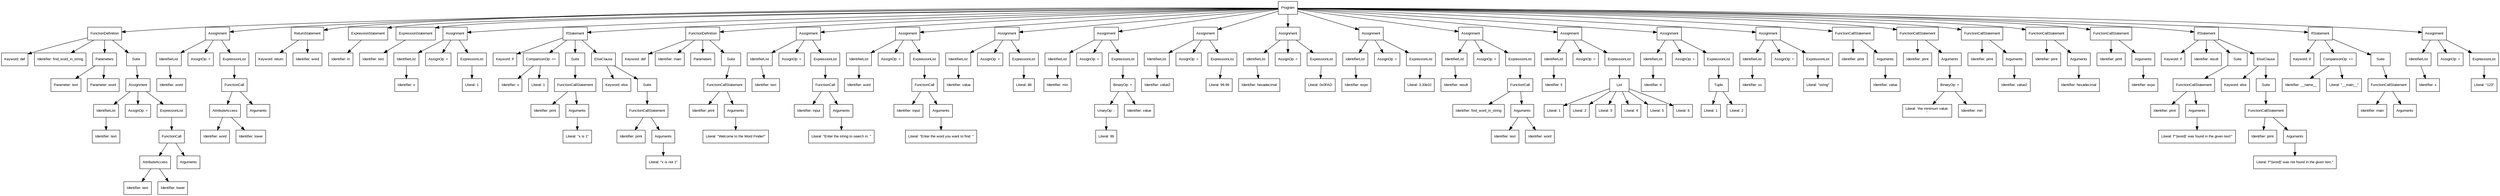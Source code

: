 digraph ParseTree {
  node [shape=box, fontname="Arial", fontsize=10];
  node0 [label="Program"];
  node1 [label="FunctionDefinition"];
  node2 [label="Keyword: def"];
  node1 -> node2;
  node3 [label="Identifier: find_word_in_string"];
  node1 -> node3;
  node4 [label="Parameters"];
  node5 [label="Parameter: text"];
  node4 -> node5;
  node6 [label="Parameter: word"];
  node4 -> node6;
  node1 -> node4;
  node7 [label="Suite"];
  node8 [label="Assignment"];
  node9 [label="IdentifierList"];
  node10 [label="Identifier: text"];
  node9 -> node10;
  node8 -> node9;
  node11 [label="AssignOp: ="];
  node8 -> node11;
  node12 [label="ExpressionList"];
  node13 [label="FunctionCall"];
  node14 [label="AttributeAccess"];
  node15 [label="Identifier: text"];
  node14 -> node15;
  node16 [label="Identifier: lower"];
  node14 -> node16;
  node13 -> node14;
  node17 [label="Arguments"];
  node13 -> node17;
  node12 -> node13;
  node8 -> node12;
  node7 -> node8;
  node1 -> node7;
  node0 -> node1;
  node18 [label="Assignment"];
  node19 [label="IdentifierList"];
  node20 [label="Identifier: word"];
  node19 -> node20;
  node18 -> node19;
  node21 [label="AssignOp: ="];
  node18 -> node21;
  node22 [label="ExpressionList"];
  node23 [label="FunctionCall"];
  node24 [label="AttributeAccess"];
  node25 [label="Identifier: word"];
  node24 -> node25;
  node26 [label="Identifier: lower"];
  node24 -> node26;
  node23 -> node24;
  node27 [label="Arguments"];
  node23 -> node27;
  node22 -> node23;
  node18 -> node22;
  node0 -> node18;
  node28 [label="ReturnStatement"];
  node29 [label="Keyword: return"];
  node28 -> node29;
  node30 [label="Identifier: word"];
  node28 -> node30;
  node0 -> node28;
  node31 [label="ExpressionStatement"];
  node32 [label="Identifier: in"];
  node31 -> node32;
  node0 -> node31;
  node33 [label="ExpressionStatement"];
  node34 [label="Identifier: text"];
  node33 -> node34;
  node0 -> node33;
  node35 [label="Assignment"];
  node36 [label="IdentifierList"];
  node37 [label="Identifier: x"];
  node36 -> node37;
  node35 -> node36;
  node38 [label="AssignOp: ="];
  node35 -> node38;
  node39 [label="ExpressionList"];
  node40 [label="Literal: 1"];
  node39 -> node40;
  node35 -> node39;
  node0 -> node35;
  node41 [label="IfStatement"];
  node42 [label="Keyword: if"];
  node41 -> node42;
  node43 [label="ComparisonOp: =="];
  node44 [label="Identifier: x"];
  node43 -> node44;
  node45 [label="Literal: 1"];
  node43 -> node45;
  node41 -> node43;
  node46 [label="Suite"];
  node47 [label="FunctionCallStatement"];
  node48 [label="Identifier: print"];
  node47 -> node48;
  node49 [label="Arguments"];
  node50 [label="Literal: \"x is 1\""];
  node49 -> node50;
  node47 -> node49;
  node46 -> node47;
  node41 -> node46;
  node51 [label="ElseClause"];
  node52 [label="Keyword: else"];
  node51 -> node52;
  node53 [label="Suite"];
  node54 [label="FunctionCallStatement"];
  node55 [label="Identifier: print"];
  node54 -> node55;
  node56 [label="Arguments"];
  node57 [label="Literal: \"x is not 1\""];
  node56 -> node57;
  node54 -> node56;
  node53 -> node54;
  node51 -> node53;
  node41 -> node51;
  node0 -> node41;
  node58 [label="FunctionDefinition"];
  node59 [label="Keyword: def"];
  node58 -> node59;
  node60 [label="Identifier: main"];
  node58 -> node60;
  node61 [label="Parameters"];
  node58 -> node61;
  node62 [label="Suite"];
  node63 [label="FunctionCallStatement"];
  node64 [label="Identifier: print"];
  node63 -> node64;
  node65 [label="Arguments"];
  node66 [label="Literal: \"Welcome to the Word Finder!\""];
  node65 -> node66;
  node63 -> node65;
  node62 -> node63;
  node58 -> node62;
  node0 -> node58;
  node67 [label="Assignment"];
  node68 [label="IdentifierList"];
  node69 [label="Identifier: text"];
  node68 -> node69;
  node67 -> node68;
  node70 [label="AssignOp: ="];
  node67 -> node70;
  node71 [label="ExpressionList"];
  node72 [label="FunctionCall"];
  node73 [label="Identifier: input"];
  node72 -> node73;
  node74 [label="Arguments"];
  node75 [label="Literal: \"Enter the string to search in: \""];
  node74 -> node75;
  node72 -> node74;
  node71 -> node72;
  node67 -> node71;
  node0 -> node67;
  node76 [label="Assignment"];
  node77 [label="IdentifierList"];
  node78 [label="Identifier: word"];
  node77 -> node78;
  node76 -> node77;
  node79 [label="AssignOp: ="];
  node76 -> node79;
  node80 [label="ExpressionList"];
  node81 [label="FunctionCall"];
  node82 [label="Identifier: input"];
  node81 -> node82;
  node83 [label="Arguments"];
  node84 [label="Literal: \"Enter the word you want to find: \""];
  node83 -> node84;
  node81 -> node83;
  node80 -> node81;
  node76 -> node80;
  node0 -> node76;
  node85 [label="Assignment"];
  node86 [label="IdentifierList"];
  node87 [label="Identifier: value"];
  node86 -> node87;
  node85 -> node86;
  node88 [label="AssignOp: ="];
  node85 -> node88;
  node89 [label="ExpressionList"];
  node90 [label="Literal: 88"];
  node89 -> node90;
  node85 -> node89;
  node0 -> node85;
  node91 [label="Assignment"];
  node92 [label="IdentifierList"];
  node93 [label="Identifier: min"];
  node92 -> node93;
  node91 -> node92;
  node94 [label="AssignOp: ="];
  node91 -> node94;
  node95 [label="ExpressionList"];
  node96 [label="BinaryOp: +"];
  node97 [label="UnaryOp: -"];
  node98 [label="Literal: 99"];
  node97 -> node98;
  node96 -> node97;
  node99 [label="Identifier: value"];
  node96 -> node99;
  node95 -> node96;
  node91 -> node95;
  node0 -> node91;
  node100 [label="Assignment"];
  node101 [label="IdentifierList"];
  node102 [label="Identifier: value2"];
  node101 -> node102;
  node100 -> node101;
  node103 [label="AssignOp: ="];
  node100 -> node103;
  node104 [label="ExpressionList"];
  node105 [label="Literal: 99.99"];
  node104 -> node105;
  node100 -> node104;
  node0 -> node100;
  node106 [label="Assignment"];
  node107 [label="IdentifierList"];
  node108 [label="Identifier: hexadecimal"];
  node107 -> node108;
  node106 -> node107;
  node109 [label="AssignOp: ="];
  node106 -> node109;
  node110 [label="ExpressionList"];
  node111 [label="Literal: 0x0FAD"];
  node110 -> node111;
  node106 -> node110;
  node0 -> node106;
  node112 [label="Assignment"];
  node113 [label="IdentifierList"];
  node114 [label="Identifier: expo"];
  node113 -> node114;
  node112 -> node113;
  node115 [label="AssignOp: ="];
  node112 -> node115;
  node116 [label="ExpressionList"];
  node117 [label="Literal: 3.33e10"];
  node116 -> node117;
  node112 -> node116;
  node0 -> node112;
  node118 [label="Assignment"];
  node119 [label="IdentifierList"];
  node120 [label="Identifier: result"];
  node119 -> node120;
  node118 -> node119;
  node121 [label="AssignOp: ="];
  node118 -> node121;
  node122 [label="ExpressionList"];
  node123 [label="FunctionCall"];
  node124 [label="Identifier: find_word_in_string"];
  node123 -> node124;
  node125 [label="Arguments"];
  node126 [label="Identifier: text"];
  node125 -> node126;
  node127 [label="Identifier: word"];
  node125 -> node127;
  node123 -> node125;
  node122 -> node123;
  node118 -> node122;
  node0 -> node118;
  node128 [label="Assignment"];
  node129 [label="IdentifierList"];
  node130 [label="Identifier: ll"];
  node129 -> node130;
  node128 -> node129;
  node131 [label="AssignOp: ="];
  node128 -> node131;
  node132 [label="ExpressionList"];
  node133 [label="List"];
  node134 [label="Literal: 1"];
  node133 -> node134;
  node135 [label="Literal: 2"];
  node133 -> node135;
  node136 [label="Literal: 3"];
  node133 -> node136;
  node137 [label="Literal: 4"];
  node133 -> node137;
  node138 [label="Literal: 5"];
  node133 -> node138;
  node139 [label="Literal: 6"];
  node133 -> node139;
  node132 -> node133;
  node128 -> node132;
  node0 -> node128;
  node140 [label="Assignment"];
  node141 [label="IdentifierList"];
  node142 [label="Identifier: tt"];
  node141 -> node142;
  node140 -> node141;
  node143 [label="AssignOp: ="];
  node140 -> node143;
  node144 [label="ExpressionList"];
  node145 [label="Tuple"];
  node146 [label="Literal: 1"];
  node145 -> node146;
  node147 [label="Literal: 2"];
  node145 -> node147;
  node144 -> node145;
  node140 -> node144;
  node0 -> node140;
  node148 [label="Assignment"];
  node149 [label="IdentifierList"];
  node150 [label="Identifier: ss"];
  node149 -> node150;
  node148 -> node149;
  node151 [label="AssignOp: ="];
  node148 -> node151;
  node152 [label="ExpressionList"];
  node153 [label="Literal: \"string\""];
  node152 -> node153;
  node148 -> node152;
  node0 -> node148;
  node154 [label="FunctionCallStatement"];
  node155 [label="Identifier: print"];
  node154 -> node155;
  node156 [label="Arguments"];
  node157 [label="Identifier: value"];
  node156 -> node157;
  node154 -> node156;
  node0 -> node154;
  node158 [label="FunctionCallStatement"];
  node159 [label="Identifier: print"];
  node158 -> node159;
  node160 [label="Arguments"];
  node161 [label="BinaryOp: +"];
  node162 [label="Literal: 'the minimum value:\n'"];
  node161 -> node162;
  node163 [label="Identifier: min"];
  node161 -> node163;
  node160 -> node161;
  node158 -> node160;
  node0 -> node158;
  node164 [label="FunctionCallStatement"];
  node165 [label="Identifier: print"];
  node164 -> node165;
  node166 [label="Arguments"];
  node167 [label="Identifier: value2"];
  node166 -> node167;
  node164 -> node166;
  node0 -> node164;
  node168 [label="FunctionCallStatement"];
  node169 [label="Identifier: print"];
  node168 -> node169;
  node170 [label="Arguments"];
  node171 [label="Identifier: hexadecimal"];
  node170 -> node171;
  node168 -> node170;
  node0 -> node168;
  node172 [label="FunctionCallStatement"];
  node173 [label="Identifier: print"];
  node172 -> node173;
  node174 [label="Arguments"];
  node175 [label="Identifier: expo"];
  node174 -> node175;
  node172 -> node174;
  node0 -> node172;
  node176 [label="IfStatement"];
  node177 [label="Keyword: if"];
  node176 -> node177;
  node178 [label="Identifier: result"];
  node176 -> node178;
  node179 [label="Suite"];
  node180 [label="FunctionCallStatement"];
  node181 [label="Identifier: print"];
  node180 -> node181;
  node182 [label="Arguments"];
  node183 [label="Literal: f\"'{word}' was found in the given text!\""];
  node182 -> node183;
  node180 -> node182;
  node179 -> node180;
  node176 -> node179;
  node184 [label="ElseClause"];
  node185 [label="Keyword: else"];
  node184 -> node185;
  node186 [label="Suite"];
  node187 [label="FunctionCallStatement"];
  node188 [label="Identifier: print"];
  node187 -> node188;
  node189 [label="Arguments"];
  node190 [label="Literal: f\"'{word}' was not found in the given text.\""];
  node189 -> node190;
  node187 -> node189;
  node186 -> node187;
  node184 -> node186;
  node176 -> node184;
  node0 -> node176;
  node191 [label="IfStatement"];
  node192 [label="Keyword: if"];
  node191 -> node192;
  node193 [label="ComparisonOp: =="];
  node194 [label="Identifier: __name__"];
  node193 -> node194;
  node195 [label="Literal: \"__main__\""];
  node193 -> node195;
  node191 -> node193;
  node196 [label="Suite"];
  node197 [label="FunctionCallStatement"];
  node198 [label="Identifier: main"];
  node197 -> node198;
  node199 [label="Arguments"];
  node197 -> node199;
  node196 -> node197;
  node191 -> node196;
  node0 -> node191;
  node200 [label="Assignment"];
  node201 [label="IdentifierList"];
  node202 [label="Identifier: x"];
  node201 -> node202;
  node200 -> node201;
  node203 [label="AssignOp: ="];
  node200 -> node203;
  node204 [label="ExpressionList"];
  node205 [label="Literal: \"123\""];
  node204 -> node205;
  node200 -> node204;
  node0 -> node200;
}
